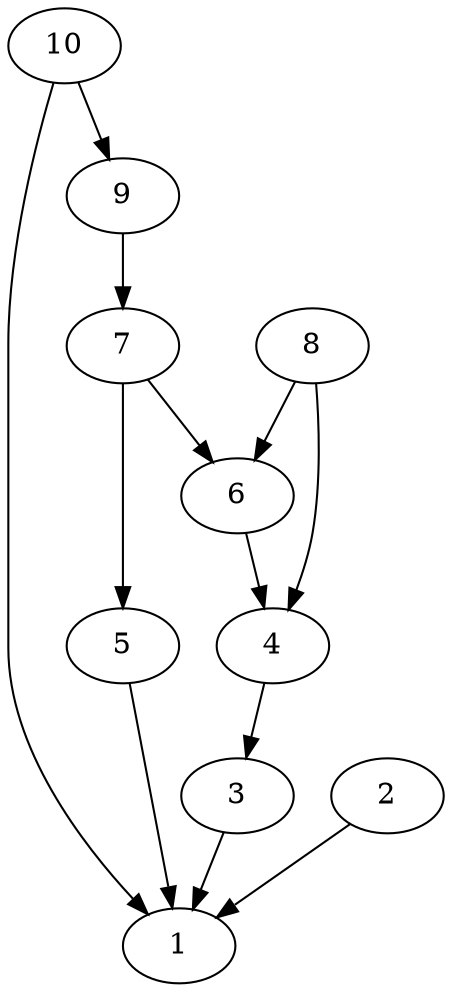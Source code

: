 digraph G {
  10 -> 9;
  10 -> 1;
  9 -> 7;
  8 -> 4;
  8 -> 6;
  7 -> 5;
  7 -> 6;
  6 -> 4;
  5 -> 1;
  4 -> 3;
  3 -> 1;
  2 -> 1;
}
